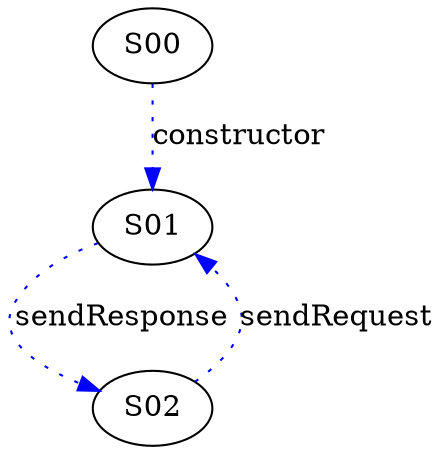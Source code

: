 digraph {



S00->S01 [label="constructor", style="dotted", color="blue"]
S02->S01 [label="sendRequest", style="dotted", color="blue"]
S01->S02 [label="sendResponse", style="dotted", color="blue"]
}